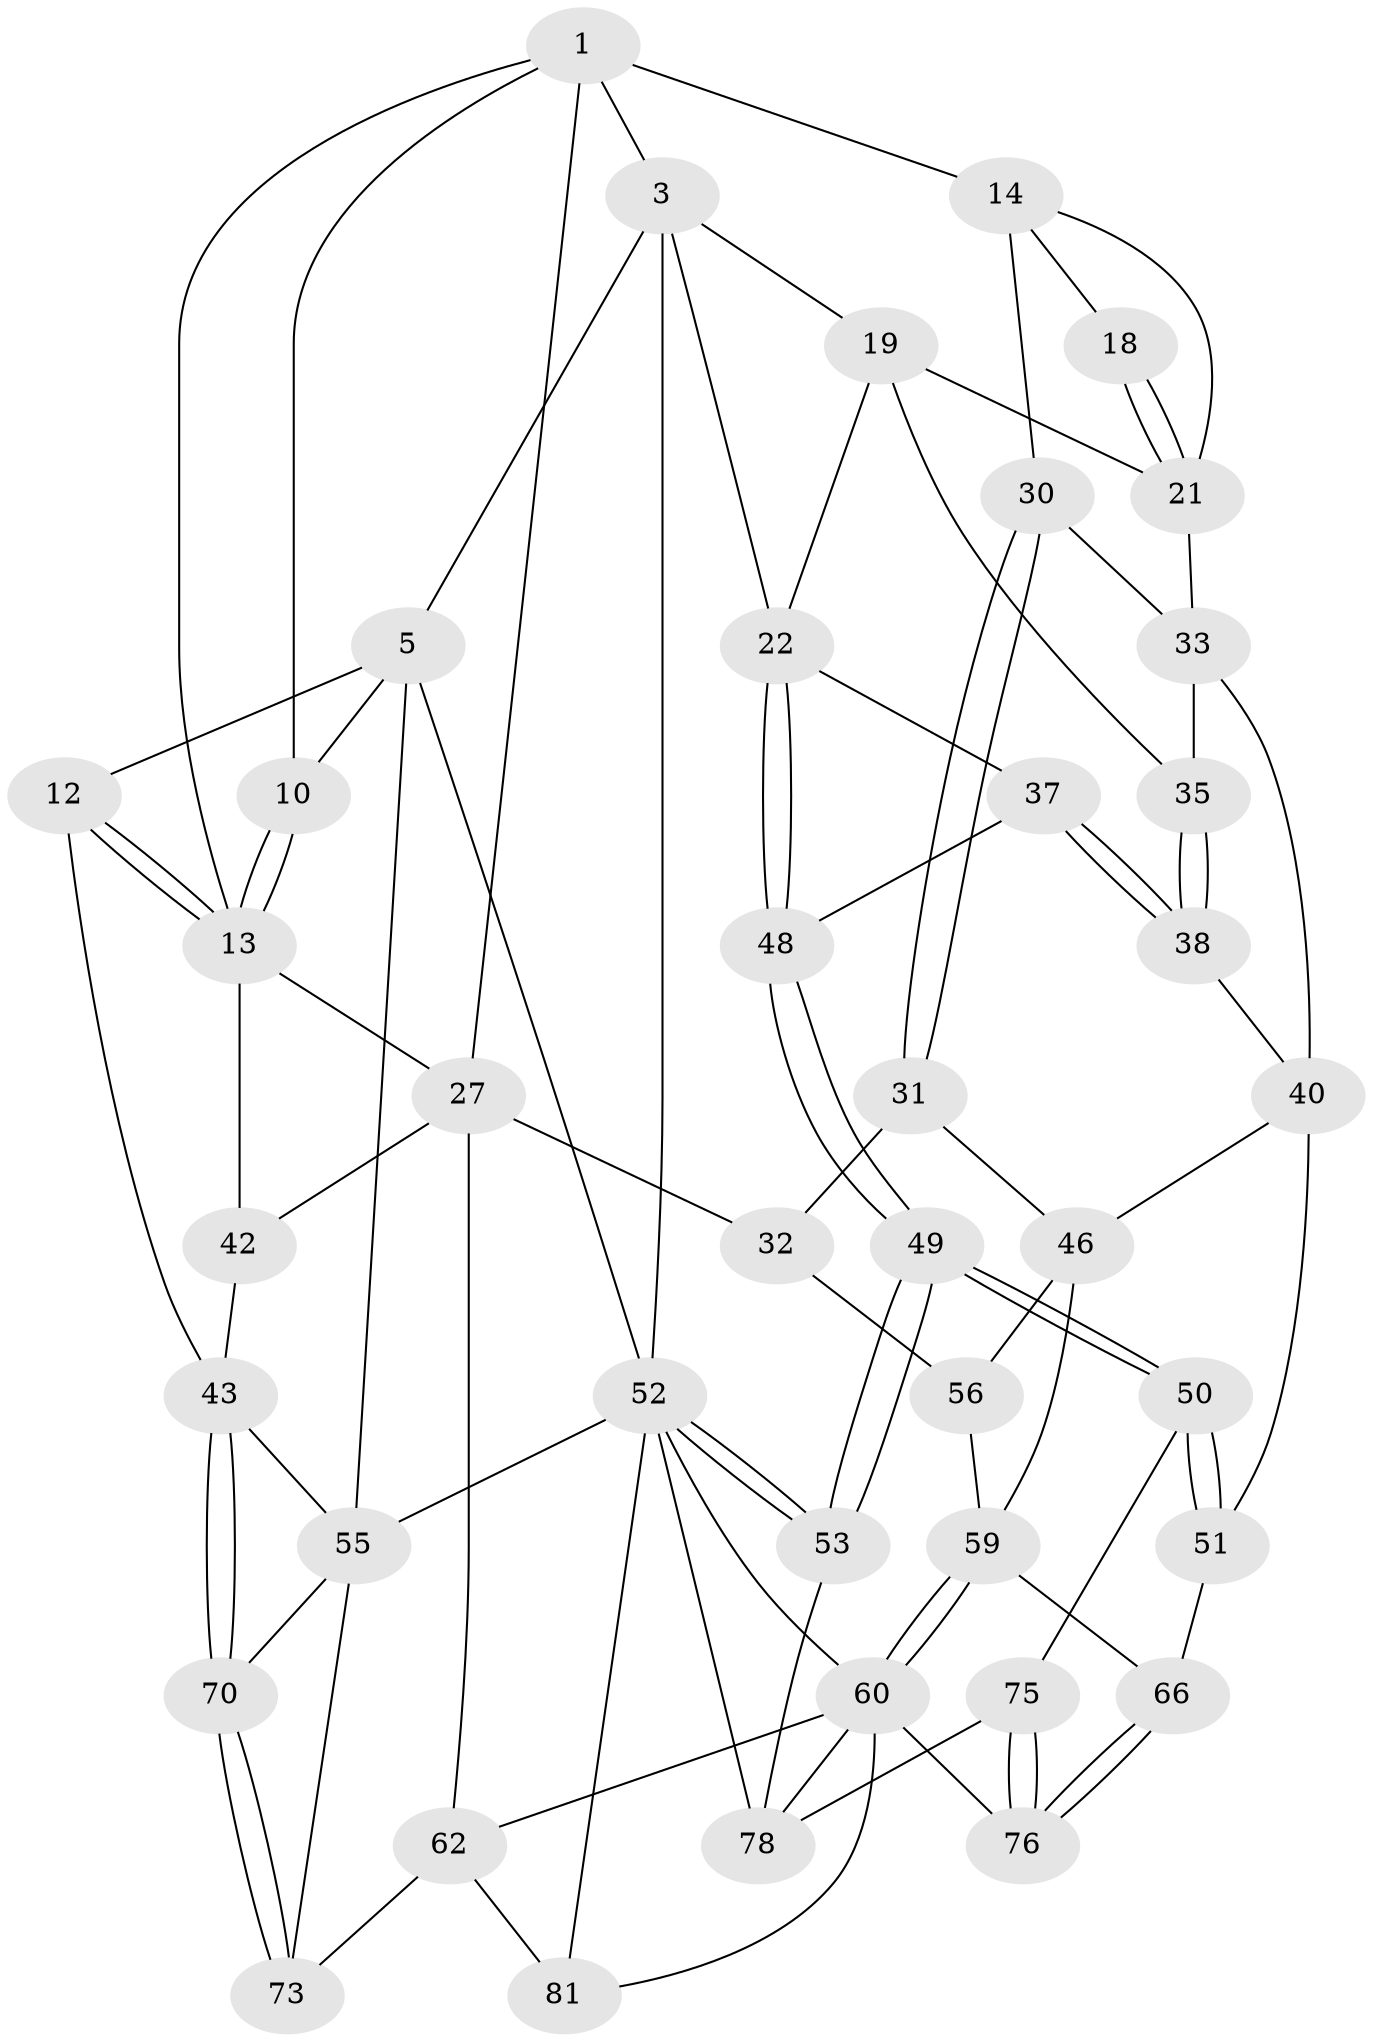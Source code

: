 // original degree distribution, {3: 0.04878048780487805, 5: 0.5609756097560976, 4: 0.18292682926829268, 6: 0.2073170731707317}
// Generated by graph-tools (version 1.1) at 2025/28/03/15/25 16:28:04]
// undirected, 41 vertices, 93 edges
graph export_dot {
graph [start="1"]
  node [color=gray90,style=filled];
  1 [pos="+0.4627976428412679+0",super="+2+7"];
  3 [pos="+1+0",super="+4+17"];
  5 [pos="+0+0",super="+11+6"];
  10 [pos="+0.2856535750177407+0.08108209686303045"];
  12 [pos="+0.0576232513735845+0.22715539329115514"];
  13 [pos="+0.1283455578651471+0.23173344360510661",super="+25"];
  14 [pos="+0.676924662359719+0.14457315387846428",super="+15"];
  18 [pos="+0.8237748866167676+0.15818873537715386"];
  19 [pos="+0.8697329169775926+0.28670141562434265",super="+20"];
  21 [pos="+0.7927721248060449+0.2321361830006826",super="+26"];
  22 [pos="+1+0.09422353642514239",super="+23"];
  27 [pos="+0.42201937251406074+0.3887936750452864",super="+28"];
  30 [pos="+0.5387389473068784+0.34952091475664426"];
  31 [pos="+0.5368500432354545+0.3508450081634159"];
  32 [pos="+0.45489238229997686+0.38858991742054366"];
  33 [pos="+0.7109176688494678+0.3204085688854713",super="+36+34"];
  35 [pos="+0.7742186383302123+0.3280084204199655"];
  37 [pos="+0.868910847182449+0.38521925795200634",super="+39"];
  38 [pos="+0.8022358112408461+0.4288013095634963"];
  40 [pos="+0.7250749098351507+0.44848904103202175",super="+41"];
  42 [pos="+0.20578224973478193+0.5263381247268794"];
  43 [pos="+0.14700994015206123+0.5190902404696309",super="+44"];
  46 [pos="+0.654192667014017+0.5130141743084624",super="+65+47"];
  48 [pos="+1+0.6643163718298049"];
  49 [pos="+1+0.6946169016383839"];
  50 [pos="+0.9503544959044641+0.6573757114111419"];
  51 [pos="+0.7836783363480071+0.567822589460596"];
  52 [pos="+1+1",super="+69+79"];
  53 [pos="+1+1"];
  55 [pos="+0+0.5633142954755908",super="+68"];
  56 [pos="+0.6227441650362839+0.5103756796277739",super="+57+64"];
  59 [pos="+0.506700149133853+0.6846984845962426",super="+67"];
  60 [pos="+0.49291240299254835+0.6948358001057123",super="+77+61"];
  62 [pos="+0.34982726626992916+0.6649257264641872",super="+72"];
  66 [pos="+0.6692814090427069+0.669934828039911"];
  70 [pos="+0.13266058599180602+0.6645339843655396",super="+71"];
  73 [pos="+0.16691344072458453+0.7166690838036438"];
  75 [pos="+0.7218546828684969+0.7995711671701733"];
  76 [pos="+0.71847787809137+0.7931690192651752"];
  78 [pos="+0.6245844248022504+0.9389734317504982",super="+82"];
  81 [pos="+0.2157823598984041+1"];
  1 -- 3;
  1 -- 14 [weight=2];
  1 -- 10;
  1 -- 27;
  1 -- 13;
  3 -- 52;
  3 -- 5;
  3 -- 22;
  3 -- 19;
  5 -- 12;
  5 -- 55;
  5 -- 10;
  5 -- 52;
  10 -- 13;
  10 -- 13;
  12 -- 13;
  12 -- 13;
  12 -- 43;
  13 -- 42;
  13 -- 27;
  14 -- 18;
  14 -- 21;
  14 -- 30;
  18 -- 21;
  18 -- 21;
  19 -- 35;
  19 -- 21;
  19 -- 22;
  21 -- 33;
  22 -- 48;
  22 -- 48;
  22 -- 37 [weight=2];
  27 -- 32;
  27 -- 42;
  27 -- 62;
  30 -- 31;
  30 -- 31;
  30 -- 33;
  31 -- 32;
  31 -- 46;
  32 -- 56;
  33 -- 40 [weight=2];
  33 -- 35;
  35 -- 38;
  35 -- 38;
  37 -- 38;
  37 -- 38;
  37 -- 48;
  38 -- 40;
  40 -- 46;
  40 -- 51;
  42 -- 43;
  43 -- 70 [weight=2];
  43 -- 70;
  43 -- 55;
  46 -- 56 [weight=2];
  46 -- 59;
  48 -- 49;
  48 -- 49;
  49 -- 50;
  49 -- 50;
  49 -- 53;
  49 -- 53;
  50 -- 51;
  50 -- 51;
  50 -- 75;
  51 -- 66;
  52 -- 53;
  52 -- 53;
  52 -- 81;
  52 -- 78;
  52 -- 60;
  52 -- 55;
  53 -- 78;
  55 -- 73;
  55 -- 70;
  56 -- 59;
  59 -- 60;
  59 -- 60;
  59 -- 66;
  60 -- 78;
  60 -- 76;
  60 -- 81;
  60 -- 62;
  62 -- 73;
  62 -- 81;
  66 -- 76;
  66 -- 76;
  70 -- 73;
  70 -- 73;
  75 -- 76;
  75 -- 76;
  75 -- 78;
}
